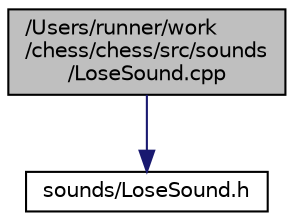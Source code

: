 digraph "/Users/runner/work/chess/chess/src/sounds/LoseSound.cpp"
{
 // LATEX_PDF_SIZE
  bgcolor="transparent";
  edge [fontname="Helvetica",fontsize="10",labelfontname="Helvetica",labelfontsize="10"];
  node [fontname="Helvetica",fontsize="10",shape=record];
  Node1 [label="/Users/runner/work\l/chess/chess/src/sounds\l/LoseSound.cpp",height=0.2,width=0.4,color="black", fillcolor="grey75", style="filled", fontcolor="black",tooltip=" "];
  Node1 -> Node2 [color="midnightblue",fontsize="10",style="solid",fontname="Helvetica"];
  Node2 [label="sounds/LoseSound.h",height=0.2,width=0.4,color="black",URL="$df/d64/LoseSound_8h.html",tooltip=" "];
}
